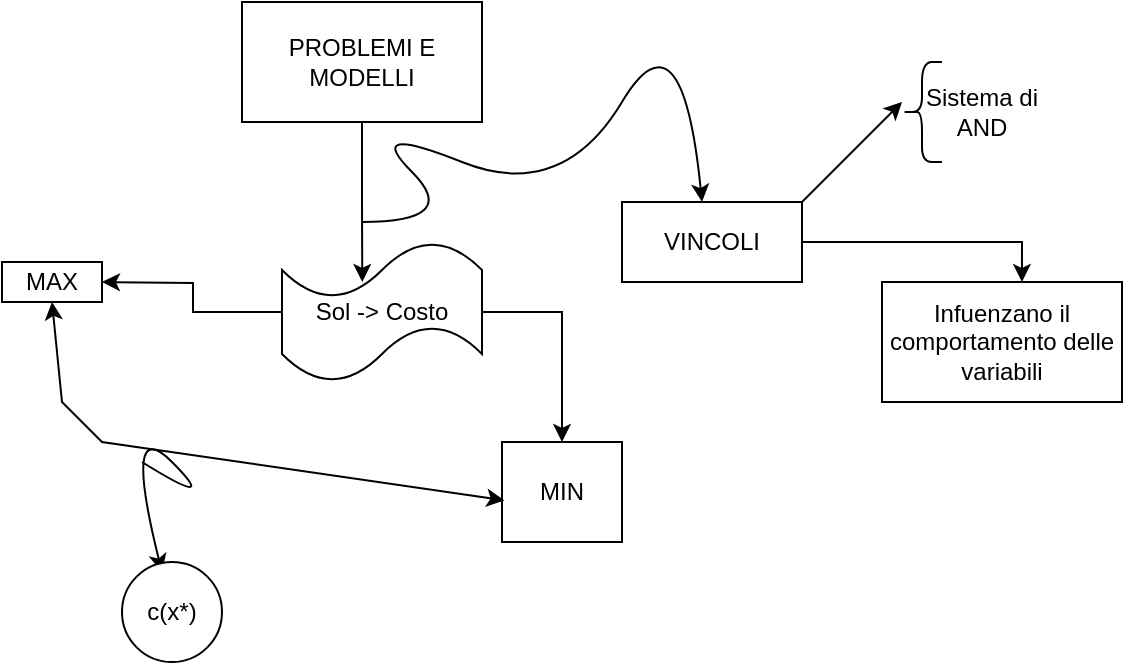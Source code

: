 <mxfile version="27.1.4">
  <diagram id="5XerKu_YNjC9E4aaaSx6" name="main">
    <mxGraphModel dx="935" dy="499" grid="1" gridSize="10" guides="1" tooltips="1" connect="1" arrows="1" fold="1" page="1" pageScale="1" pageWidth="850" pageHeight="1100" math="0" shadow="0">
      <root>
        <mxCell id="0" />
        <mxCell id="1" parent="0" />
        <mxCell id="HnxtuK_CxXJ03ustIBrV-2" style="edgeStyle=orthogonalEdgeStyle;rounded=0;orthogonalLoop=1;jettySize=auto;html=1;exitX=0.5;exitY=1;exitDx=0;exitDy=0;" parent="1" source="HnxtuK_CxXJ03ustIBrV-1" edge="1">
          <mxGeometry relative="1" as="geometry">
            <mxPoint x="450.143" y="320" as="targetPoint" />
          </mxGeometry>
        </mxCell>
        <mxCell id="HnxtuK_CxXJ03ustIBrV-1" value="PROBLEMI E MODELLI" style="rounded=0;whiteSpace=wrap;html=1;" parent="1" vertex="1">
          <mxGeometry x="390" y="180" width="120" height="60" as="geometry" />
        </mxCell>
        <mxCell id="FP5HMefeltwIHsNKnyts-2" style="edgeStyle=orthogonalEdgeStyle;rounded=0;orthogonalLoop=1;jettySize=auto;html=1;exitX=0;exitY=0.5;exitDx=0;exitDy=0;exitPerimeter=0;" parent="1" source="FP5HMefeltwIHsNKnyts-1" edge="1">
          <mxGeometry relative="1" as="geometry">
            <mxPoint x="320" y="320" as="targetPoint" />
          </mxGeometry>
        </mxCell>
        <mxCell id="FP5HMefeltwIHsNKnyts-3" style="edgeStyle=orthogonalEdgeStyle;rounded=0;orthogonalLoop=1;jettySize=auto;html=1;exitX=1;exitY=0.5;exitDx=0;exitDy=0;exitPerimeter=0;entryX=0.5;entryY=0;entryDx=0;entryDy=0;" parent="1" source="FP5HMefeltwIHsNKnyts-1" target="FP5HMefeltwIHsNKnyts-5" edge="1">
          <mxGeometry relative="1" as="geometry">
            <mxPoint x="610" y="390" as="targetPoint" />
          </mxGeometry>
        </mxCell>
        <mxCell id="FP5HMefeltwIHsNKnyts-1" value="Sol -&amp;gt; Costo" style="shape=tape;whiteSpace=wrap;html=1;" parent="1" vertex="1">
          <mxGeometry x="410" y="300" width="100" height="70" as="geometry" />
        </mxCell>
        <mxCell id="FP5HMefeltwIHsNKnyts-4" value="MAX" style="rounded=0;whiteSpace=wrap;html=1;" parent="1" vertex="1">
          <mxGeometry x="270" y="310" width="50" height="20" as="geometry" />
        </mxCell>
        <mxCell id="FP5HMefeltwIHsNKnyts-5" value="&lt;div&gt;MIN&lt;/div&gt;" style="rounded=0;whiteSpace=wrap;html=1;" parent="1" vertex="1">
          <mxGeometry x="520" y="400" width="60" height="50" as="geometry" />
        </mxCell>
        <mxCell id="xEeUV9v6BAxn5T8o7H_Y-1" value="" style="endArrow=classic;startArrow=classic;html=1;rounded=0;exitX=0.5;exitY=1;exitDx=0;exitDy=0;entryX=0.021;entryY=0.584;entryDx=0;entryDy=0;entryPerimeter=0;" parent="1" source="FP5HMefeltwIHsNKnyts-4" target="FP5HMefeltwIHsNKnyts-5" edge="1">
          <mxGeometry width="50" height="50" relative="1" as="geometry">
            <mxPoint x="330" y="450" as="sourcePoint" />
            <mxPoint x="440" y="460" as="targetPoint" />
            <Array as="points">
              <mxPoint x="300" y="380" />
              <mxPoint x="320" y="400" />
            </Array>
          </mxGeometry>
        </mxCell>
        <mxCell id="xEeUV9v6BAxn5T8o7H_Y-6" value="" style="curved=1;endArrow=classic;html=1;rounded=0;" parent="1" edge="1">
          <mxGeometry width="50" height="50" relative="1" as="geometry">
            <mxPoint x="340" y="410" as="sourcePoint" />
            <mxPoint x="350" y="465" as="targetPoint" />
            <Array as="points">
              <mxPoint x="380" y="435" />
              <mxPoint x="330" y="385" />
            </Array>
          </mxGeometry>
        </mxCell>
        <mxCell id="xEeUV9v6BAxn5T8o7H_Y-8" value="c(x*)" style="ellipse;whiteSpace=wrap;html=1;" parent="1" vertex="1">
          <mxGeometry x="330" y="460" width="50" height="50" as="geometry" />
        </mxCell>
        <mxCell id="mr5-c3pwGc058XlNxQVD-1" value="" style="curved=1;endArrow=classic;html=1;rounded=0;" edge="1" parent="1">
          <mxGeometry width="50" height="50" relative="1" as="geometry">
            <mxPoint x="450" y="290" as="sourcePoint" />
            <mxPoint x="620" y="280" as="targetPoint" />
            <Array as="points">
              <mxPoint x="500" y="290" />
              <mxPoint x="450" y="240" />
              <mxPoint x="550" y="280" />
              <mxPoint x="610" y="180" />
            </Array>
          </mxGeometry>
        </mxCell>
        <mxCell id="mr5-c3pwGc058XlNxQVD-2" value="VINCOLI" style="rounded=0;whiteSpace=wrap;html=1;" vertex="1" parent="1">
          <mxGeometry x="580" y="280" width="90" height="40" as="geometry" />
        </mxCell>
        <mxCell id="mr5-c3pwGc058XlNxQVD-4" value="Infuenzano il comportamento delle variabili" style="rounded=0;whiteSpace=wrap;html=1;" vertex="1" parent="1">
          <mxGeometry x="710" y="320" width="120" height="60" as="geometry" />
        </mxCell>
        <mxCell id="mr5-c3pwGc058XlNxQVD-5" style="edgeStyle=orthogonalEdgeStyle;rounded=0;orthogonalLoop=1;jettySize=auto;html=1;entryX=0.583;entryY=0;entryDx=0;entryDy=0;entryPerimeter=0;" edge="1" parent="1" source="mr5-c3pwGc058XlNxQVD-2" target="mr5-c3pwGc058XlNxQVD-4">
          <mxGeometry relative="1" as="geometry" />
        </mxCell>
        <mxCell id="mr5-c3pwGc058XlNxQVD-6" value="" style="endArrow=classic;html=1;rounded=0;" edge="1" parent="1">
          <mxGeometry width="50" height="50" relative="1" as="geometry">
            <mxPoint x="670" y="280" as="sourcePoint" />
            <mxPoint x="720" y="230" as="targetPoint" />
          </mxGeometry>
        </mxCell>
        <mxCell id="mr5-c3pwGc058XlNxQVD-7" value="" style="shape=curlyBracket;whiteSpace=wrap;html=1;rounded=1;labelPosition=left;verticalLabelPosition=middle;align=right;verticalAlign=middle;" vertex="1" parent="1">
          <mxGeometry x="720" y="210" width="20" height="50" as="geometry" />
        </mxCell>
        <mxCell id="mr5-c3pwGc058XlNxQVD-12" value="&lt;div&gt;Sistema di AND&lt;/div&gt;" style="text;html=1;align=center;verticalAlign=middle;whiteSpace=wrap;rounded=0;" vertex="1" parent="1">
          <mxGeometry x="730" y="220" width="60" height="30" as="geometry" />
        </mxCell>
      </root>
    </mxGraphModel>
  </diagram>
</mxfile>
